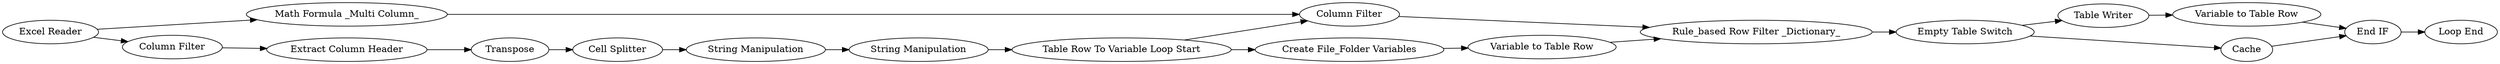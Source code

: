 digraph {
	"4918829047756825785_14" [label=Transpose]
	"4918829047756825785_29" [label="String Manipulation"]
	"-4709522230346107865_40" [label="Empty Table Switch"]
	"-4709522230346107865_55" [label="Loop End"]
	"-4709522230346107865_4" [label="Excel Reader"]
	"-4709522230346107865_35" [label="Variable to Table Row"]
	"-4709522230346107865_31" [label="Table Writer"]
	"-4709522230346107865_15" [label="Table Row To Variable Loop Start"]
	"-4709522230346107865_52" [label="End IF"]
	"-4709522230346107865_38" [label="Create File_Folder Variables"]
	"-4709522230346107865_7" [label="Math Formula _Multi Column_"]
	"-4709522230346107865_54" [label="Variable to Table Row"]
	"-4709522230346107865_57" [label="Rule_based Row Filter _Dictionary_"]
	"4918829047756825785_12" [label="Column Filter"]
	"4918829047756825785_17" [label="Cell Splitter"]
	"4918829047756825785_18" [label="String Manipulation"]
	"-4709522230346107865_58" [label=Cache]
	"4918829047756825785_13" [label="Extract Column Header"]
	"-4709522230346107865_26" [label="Column Filter"]
	"4918829047756825785_12" -> "4918829047756825785_13"
	"-4709522230346107865_40" -> "-4709522230346107865_31"
	"-4709522230346107865_35" -> "-4709522230346107865_57"
	"-4709522230346107865_4" -> "-4709522230346107865_7"
	"-4709522230346107865_7" -> "-4709522230346107865_26"
	"4918829047756825785_13" -> "4918829047756825785_14"
	"4918829047756825785_14" -> "4918829047756825785_17"
	"-4709522230346107865_15" -> "-4709522230346107865_26"
	"4918829047756825785_18" -> "4918829047756825785_29"
	"4918829047756825785_17" -> "4918829047756825785_18"
	"-4709522230346107865_31" -> "-4709522230346107865_54"
	"-4709522230346107865_40" -> "-4709522230346107865_58"
	"-4709522230346107865_26" -> "-4709522230346107865_57"
	"-4709522230346107865_4" -> "4918829047756825785_12"
	"4918829047756825785_29" -> "-4709522230346107865_15"
	"-4709522230346107865_15" -> "-4709522230346107865_38"
	"-4709522230346107865_54" -> "-4709522230346107865_52"
	"-4709522230346107865_58" -> "-4709522230346107865_52"
	"-4709522230346107865_57" -> "-4709522230346107865_40"
	"-4709522230346107865_38" -> "-4709522230346107865_35"
	"-4709522230346107865_52" -> "-4709522230346107865_55"
	rankdir=LR
}
